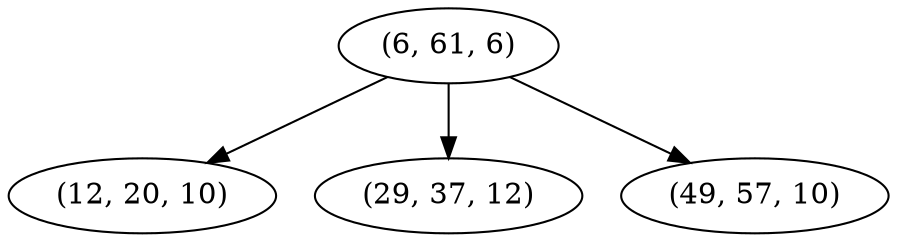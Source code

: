 digraph tree {
    "(6, 61, 6)";
    "(12, 20, 10)";
    "(29, 37, 12)";
    "(49, 57, 10)";
    "(6, 61, 6)" -> "(12, 20, 10)";
    "(6, 61, 6)" -> "(29, 37, 12)";
    "(6, 61, 6)" -> "(49, 57, 10)";
}
